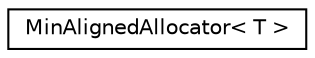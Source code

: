 digraph "Graphical Class Hierarchy"
{
  edge [fontname="Helvetica",fontsize="10",labelfontname="Helvetica",labelfontsize="10"];
  node [fontname="Helvetica",fontsize="10",shape=record];
  rankdir="LR";
  Node0 [label="MinAlignedAllocator\< T \>",height=0.2,width=0.4,color="black", fillcolor="white", style="filled",URL="$class_min_aligned_allocator.html"];
}
